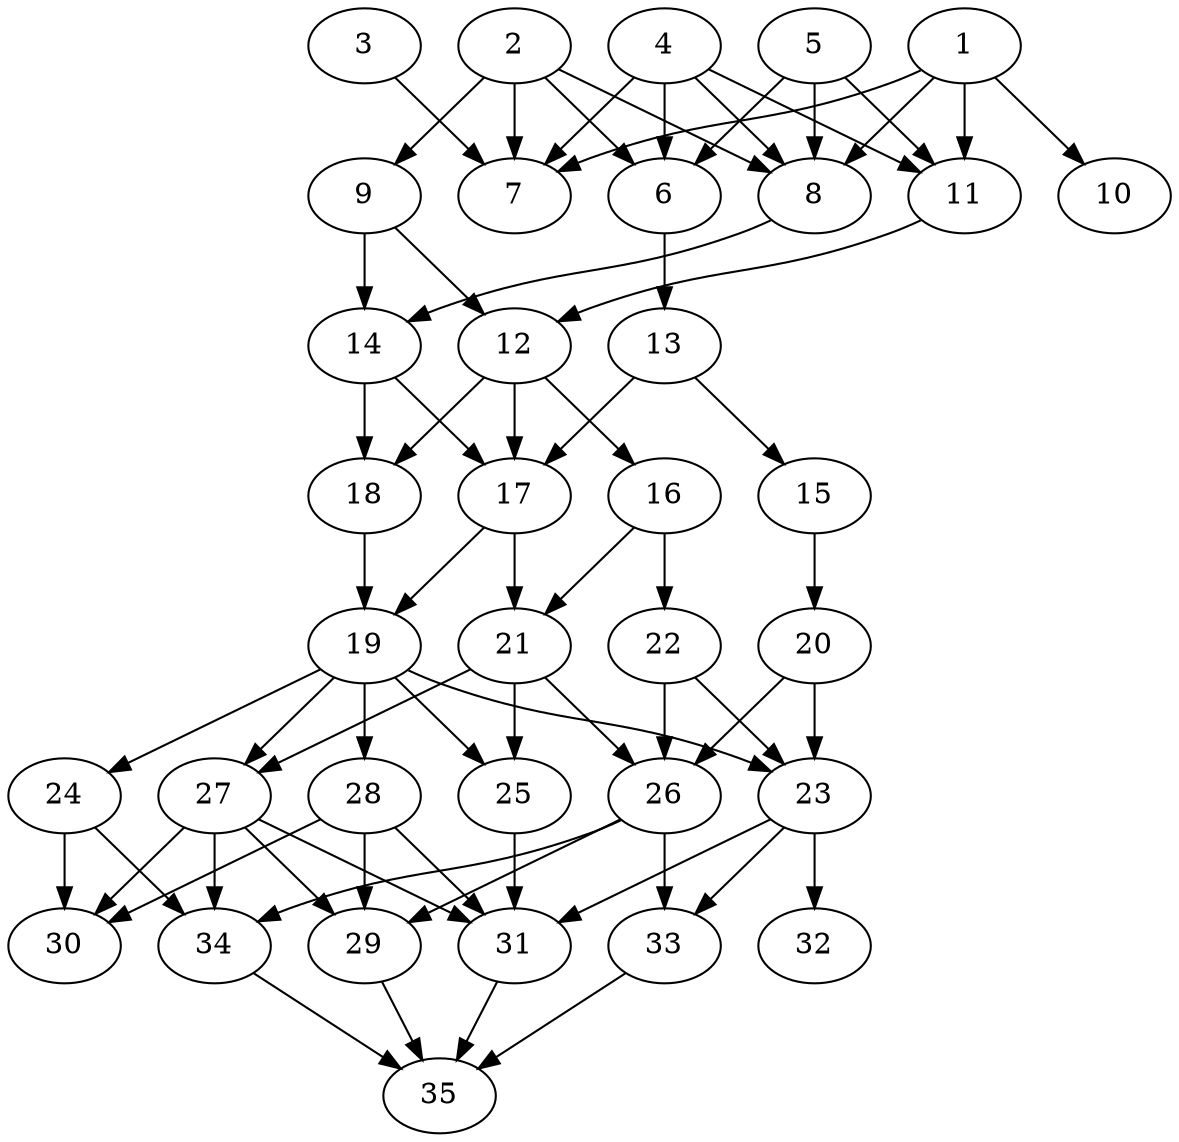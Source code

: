 // DAG automatically generated by daggen at Thu Oct  3 14:05:38 2019
// ./daggen --dot -n 35 --ccr 0.4 --fat 0.5 --regular 0.5 --density 0.7 --mindata 5242880 --maxdata 52428800 
digraph G {
  1 [size="122007040", alpha="0.02", expect_size="48802816"] 
  1 -> 7 [size ="48802816"]
  1 -> 8 [size ="48802816"]
  1 -> 10 [size ="48802816"]
  1 -> 11 [size ="48802816"]
  2 [size="126796800", alpha="0.06", expect_size="50718720"] 
  2 -> 6 [size ="50718720"]
  2 -> 7 [size ="50718720"]
  2 -> 8 [size ="50718720"]
  2 -> 9 [size ="50718720"]
  3 [size="109155840", alpha="0.05", expect_size="43662336"] 
  3 -> 7 [size ="43662336"]
  4 [size="56023040", alpha="0.00", expect_size="22409216"] 
  4 -> 6 [size ="22409216"]
  4 -> 7 [size ="22409216"]
  4 -> 8 [size ="22409216"]
  4 -> 11 [size ="22409216"]
  5 [size="130972160", alpha="0.17", expect_size="52388864"] 
  5 -> 6 [size ="52388864"]
  5 -> 8 [size ="52388864"]
  5 -> 11 [size ="52388864"]
  6 [size="87559680", alpha="0.15", expect_size="35023872"] 
  6 -> 13 [size ="35023872"]
  7 [size="84410880", alpha="0.15", expect_size="33764352"] 
  8 [size="26311680", alpha="0.07", expect_size="10524672"] 
  8 -> 14 [size ="10524672"]
  9 [size="120192000", alpha="0.14", expect_size="48076800"] 
  9 -> 12 [size ="48076800"]
  9 -> 14 [size ="48076800"]
  10 [size="44249600", alpha="0.12", expect_size="17699840"] 
  11 [size="14184960", alpha="0.17", expect_size="5673984"] 
  11 -> 12 [size ="5673984"]
  12 [size="28006400", alpha="0.14", expect_size="11202560"] 
  12 -> 16 [size ="11202560"]
  12 -> 17 [size ="11202560"]
  12 -> 18 [size ="11202560"]
  13 [size="61411840", alpha="0.12", expect_size="24564736"] 
  13 -> 15 [size ="24564736"]
  13 -> 17 [size ="24564736"]
  14 [size="90736640", alpha="0.07", expect_size="36294656"] 
  14 -> 17 [size ="36294656"]
  14 -> 18 [size ="36294656"]
  15 [size="93276160", alpha="0.10", expect_size="37310464"] 
  15 -> 20 [size ="37310464"]
  16 [size="74150400", alpha="0.02", expect_size="29660160"] 
  16 -> 21 [size ="29660160"]
  16 -> 22 [size ="29660160"]
  17 [size="41966080", alpha="0.13", expect_size="16786432"] 
  17 -> 19 [size ="16786432"]
  17 -> 21 [size ="16786432"]
  18 [size="14807040", alpha="0.16", expect_size="5922816"] 
  18 -> 19 [size ="5922816"]
  19 [size="54215680", alpha="0.02", expect_size="21686272"] 
  19 -> 23 [size ="21686272"]
  19 -> 24 [size ="21686272"]
  19 -> 25 [size ="21686272"]
  19 -> 27 [size ="21686272"]
  19 -> 28 [size ="21686272"]
  20 [size="21475840", alpha="0.02", expect_size="8590336"] 
  20 -> 23 [size ="8590336"]
  20 -> 26 [size ="8590336"]
  21 [size="90728960", alpha="0.20", expect_size="36291584"] 
  21 -> 25 [size ="36291584"]
  21 -> 26 [size ="36291584"]
  21 -> 27 [size ="36291584"]
  22 [size="72296960", alpha="0.17", expect_size="28918784"] 
  22 -> 23 [size ="28918784"]
  22 -> 26 [size ="28918784"]
  23 [size="38295040", alpha="0.11", expect_size="15318016"] 
  23 -> 31 [size ="15318016"]
  23 -> 32 [size ="15318016"]
  23 -> 33 [size ="15318016"]
  24 [size="109171200", alpha="0.12", expect_size="43668480"] 
  24 -> 30 [size ="43668480"]
  24 -> 34 [size ="43668480"]
  25 [size="33446400", alpha="0.13", expect_size="13378560"] 
  25 -> 31 [size ="13378560"]
  26 [size="90775040", alpha="0.07", expect_size="36310016"] 
  26 -> 29 [size ="36310016"]
  26 -> 33 [size ="36310016"]
  26 -> 34 [size ="36310016"]
  27 [size="100318720", alpha="0.12", expect_size="40127488"] 
  27 -> 29 [size ="40127488"]
  27 -> 30 [size ="40127488"]
  27 -> 31 [size ="40127488"]
  27 -> 34 [size ="40127488"]
  28 [size="58508800", alpha="0.00", expect_size="23403520"] 
  28 -> 29 [size ="23403520"]
  28 -> 30 [size ="23403520"]
  28 -> 31 [size ="23403520"]
  29 [size="36462080", alpha="0.06", expect_size="14584832"] 
  29 -> 35 [size ="14584832"]
  30 [size="47221760", alpha="0.18", expect_size="18888704"] 
  31 [size="56320000", alpha="0.09", expect_size="22528000"] 
  31 -> 35 [size ="22528000"]
  32 [size="54689280", alpha="0.03", expect_size="21875712"] 
  33 [size="38059520", alpha="0.06", expect_size="15223808"] 
  33 -> 35 [size ="15223808"]
  34 [size="102476800", alpha="0.01", expect_size="40990720"] 
  34 -> 35 [size ="40990720"]
  35 [size="54932480", alpha="0.10", expect_size="21972992"] 
}
